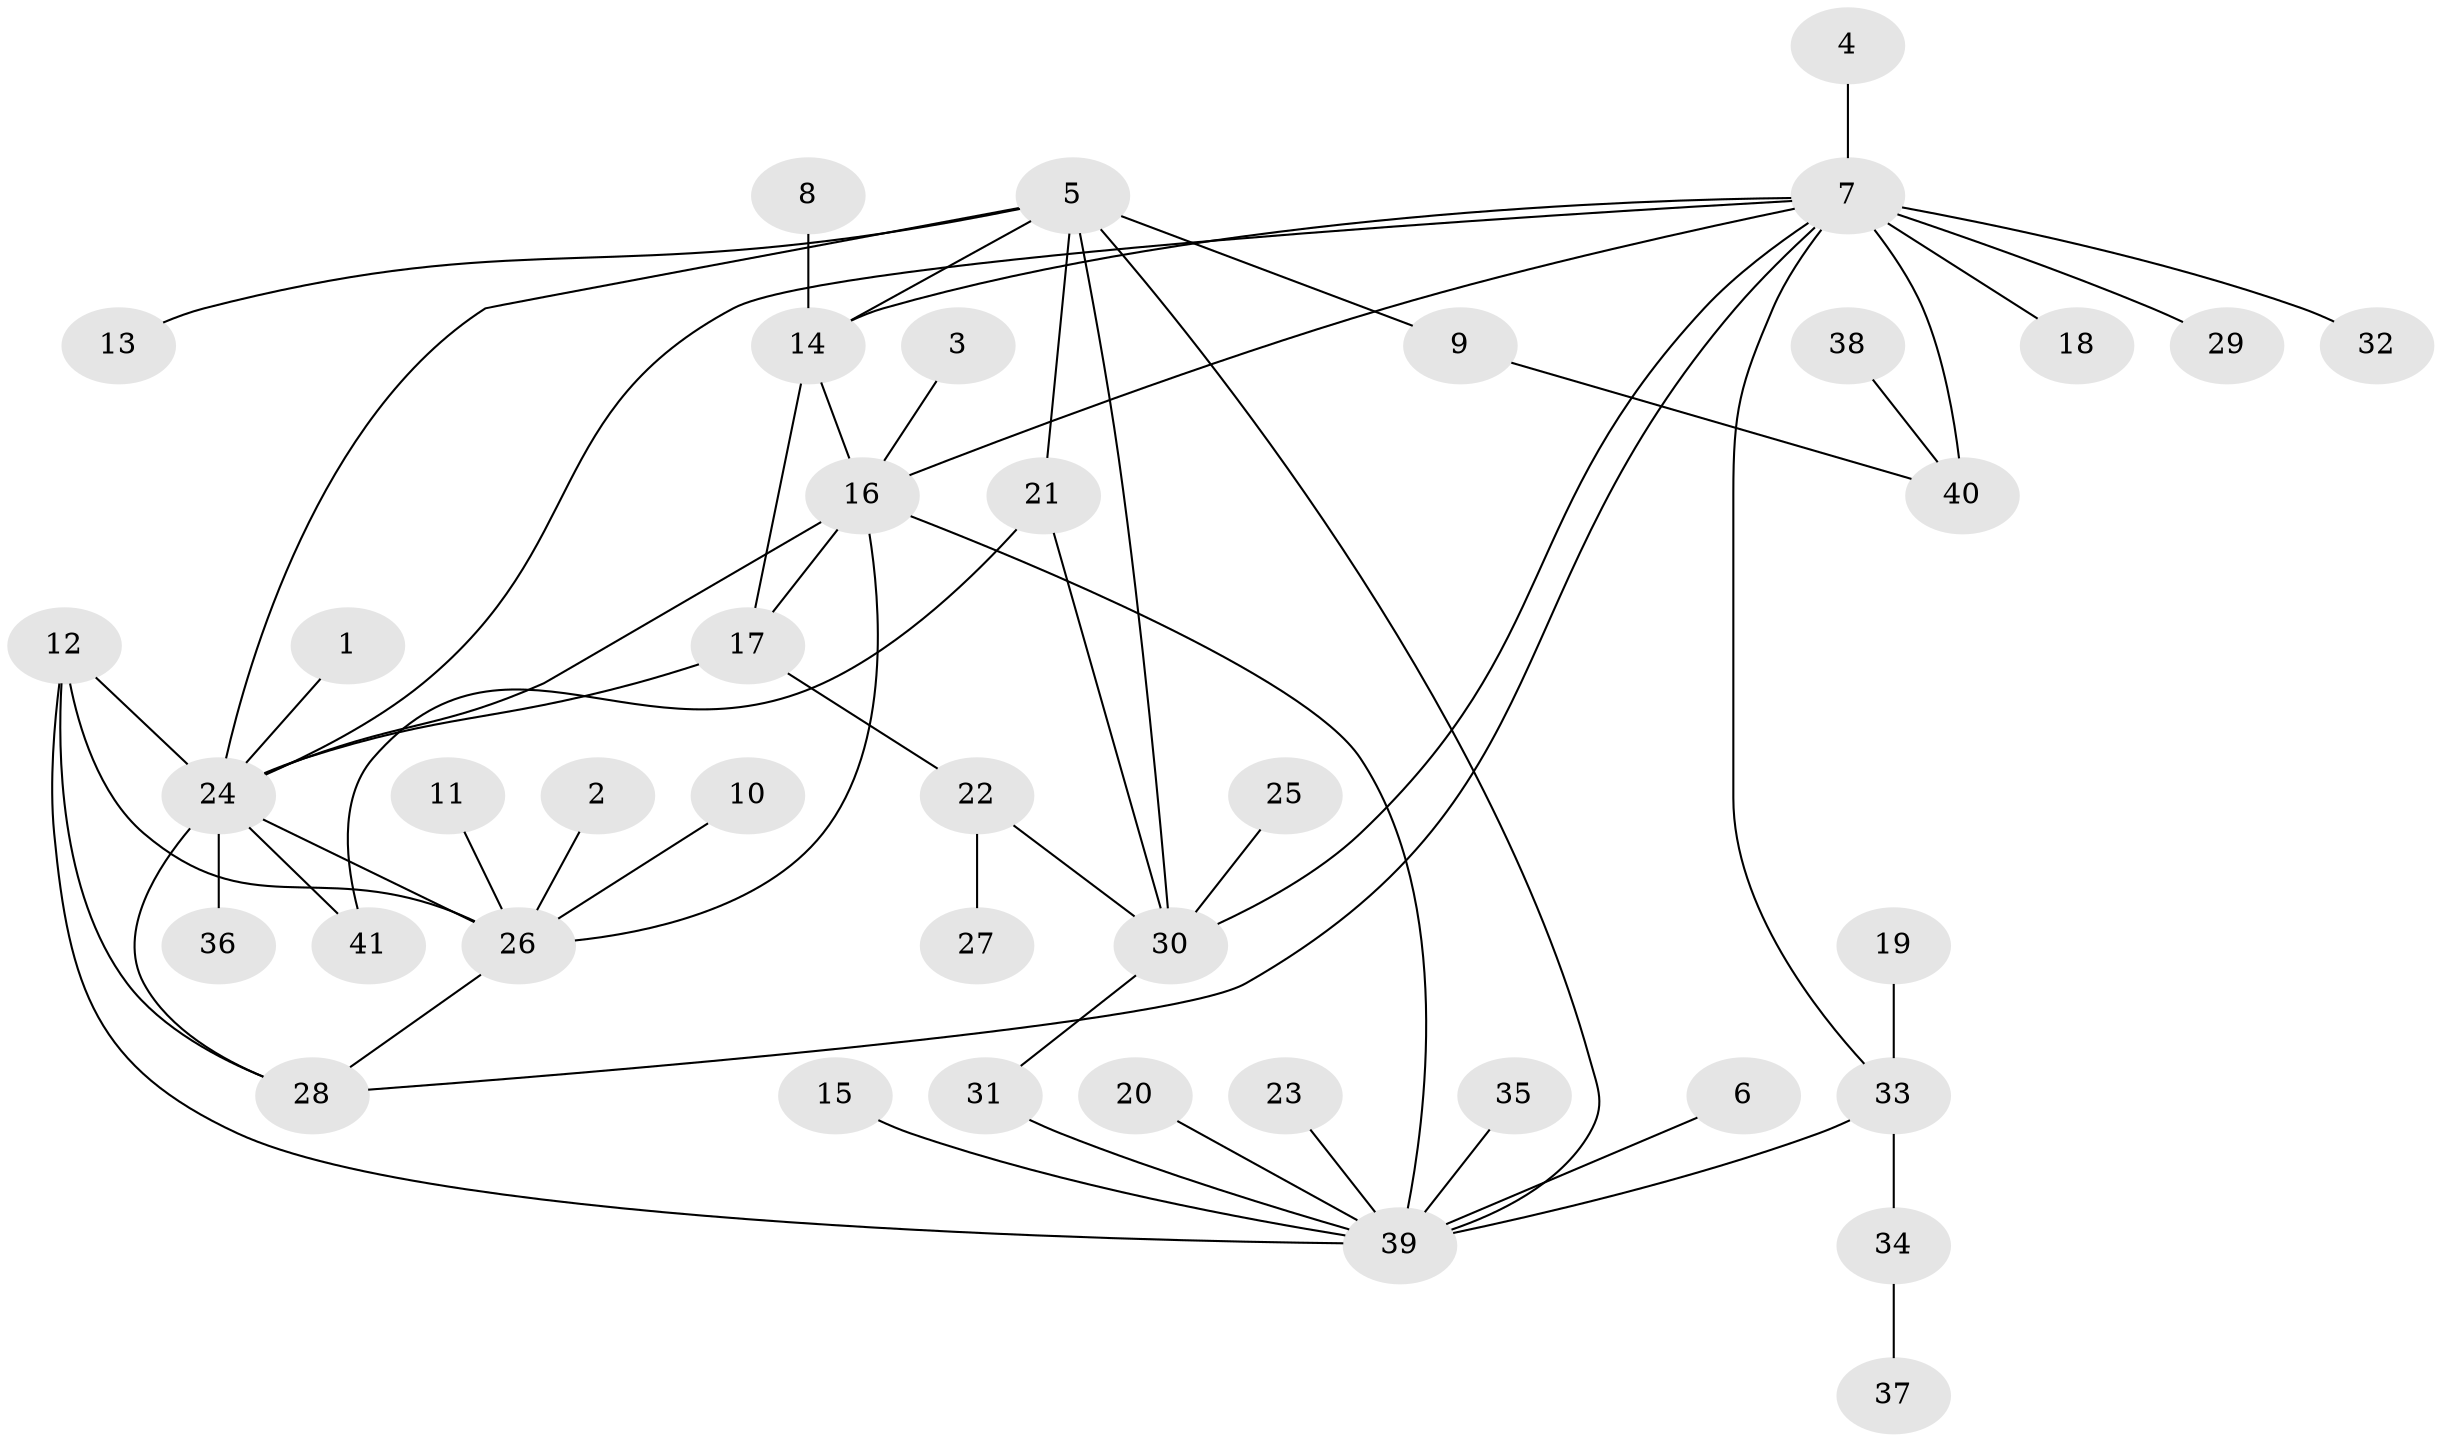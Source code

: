 // original degree distribution, {7: 0.04878048780487805, 10: 0.024390243902439025, 3: 0.06097560975609756, 4: 0.036585365853658534, 6: 0.036585365853658534, 9: 0.024390243902439025, 5: 0.04878048780487805, 8: 0.012195121951219513, 11: 0.012195121951219513, 1: 0.5121951219512195, 2: 0.18292682926829268}
// Generated by graph-tools (version 1.1) at 2025/50/03/09/25 03:50:34]
// undirected, 41 vertices, 59 edges
graph export_dot {
graph [start="1"]
  node [color=gray90,style=filled];
  1;
  2;
  3;
  4;
  5;
  6;
  7;
  8;
  9;
  10;
  11;
  12;
  13;
  14;
  15;
  16;
  17;
  18;
  19;
  20;
  21;
  22;
  23;
  24;
  25;
  26;
  27;
  28;
  29;
  30;
  31;
  32;
  33;
  34;
  35;
  36;
  37;
  38;
  39;
  40;
  41;
  1 -- 24 [weight=1.0];
  2 -- 26 [weight=1.0];
  3 -- 16 [weight=1.0];
  4 -- 7 [weight=1.0];
  5 -- 9 [weight=1.0];
  5 -- 13 [weight=1.0];
  5 -- 14 [weight=1.0];
  5 -- 21 [weight=2.0];
  5 -- 24 [weight=1.0];
  5 -- 30 [weight=2.0];
  5 -- 39 [weight=1.0];
  6 -- 39 [weight=1.0];
  7 -- 14 [weight=1.0];
  7 -- 16 [weight=1.0];
  7 -- 18 [weight=1.0];
  7 -- 24 [weight=1.0];
  7 -- 28 [weight=1.0];
  7 -- 29 [weight=1.0];
  7 -- 30 [weight=1.0];
  7 -- 32 [weight=1.0];
  7 -- 33 [weight=1.0];
  7 -- 40 [weight=3.0];
  8 -- 14 [weight=1.0];
  9 -- 40 [weight=1.0];
  10 -- 26 [weight=1.0];
  11 -- 26 [weight=1.0];
  12 -- 24 [weight=1.0];
  12 -- 26 [weight=1.0];
  12 -- 28 [weight=1.0];
  12 -- 39 [weight=1.0];
  14 -- 16 [weight=2.0];
  14 -- 17 [weight=2.0];
  15 -- 39 [weight=1.0];
  16 -- 17 [weight=1.0];
  16 -- 24 [weight=1.0];
  16 -- 26 [weight=1.0];
  16 -- 39 [weight=1.0];
  17 -- 22 [weight=1.0];
  17 -- 24 [weight=1.0];
  19 -- 33 [weight=1.0];
  20 -- 39 [weight=1.0];
  21 -- 30 [weight=1.0];
  21 -- 41 [weight=1.0];
  22 -- 27 [weight=1.0];
  22 -- 30 [weight=1.0];
  23 -- 39 [weight=1.0];
  24 -- 26 [weight=1.0];
  24 -- 28 [weight=1.0];
  24 -- 36 [weight=1.0];
  24 -- 41 [weight=1.0];
  25 -- 30 [weight=1.0];
  26 -- 28 [weight=1.0];
  30 -- 31 [weight=1.0];
  31 -- 39 [weight=2.0];
  33 -- 34 [weight=1.0];
  33 -- 39 [weight=3.0];
  34 -- 37 [weight=1.0];
  35 -- 39 [weight=1.0];
  38 -- 40 [weight=1.0];
}
